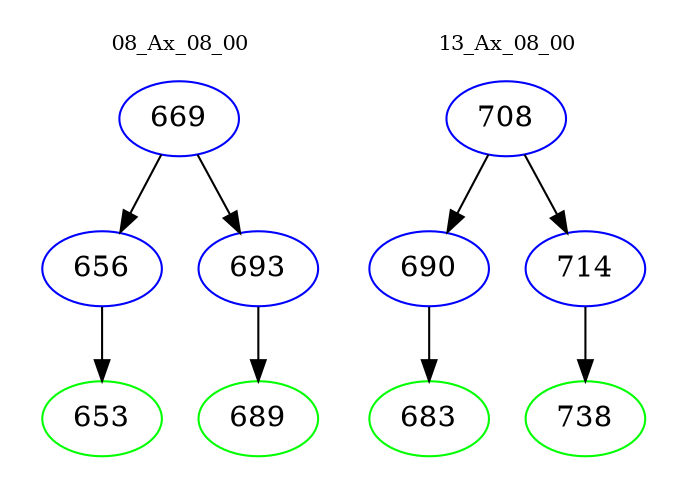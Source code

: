 digraph{
subgraph cluster_0 {
color = white
label = "08_Ax_08_00";
fontsize=10;
T0_669 [label="669", color="blue"]
T0_669 -> T0_656 [color="black"]
T0_656 [label="656", color="blue"]
T0_656 -> T0_653 [color="black"]
T0_653 [label="653", color="green"]
T0_669 -> T0_693 [color="black"]
T0_693 [label="693", color="blue"]
T0_693 -> T0_689 [color="black"]
T0_689 [label="689", color="green"]
}
subgraph cluster_1 {
color = white
label = "13_Ax_08_00";
fontsize=10;
T1_708 [label="708", color="blue"]
T1_708 -> T1_690 [color="black"]
T1_690 [label="690", color="blue"]
T1_690 -> T1_683 [color="black"]
T1_683 [label="683", color="green"]
T1_708 -> T1_714 [color="black"]
T1_714 [label="714", color="blue"]
T1_714 -> T1_738 [color="black"]
T1_738 [label="738", color="green"]
}
}
